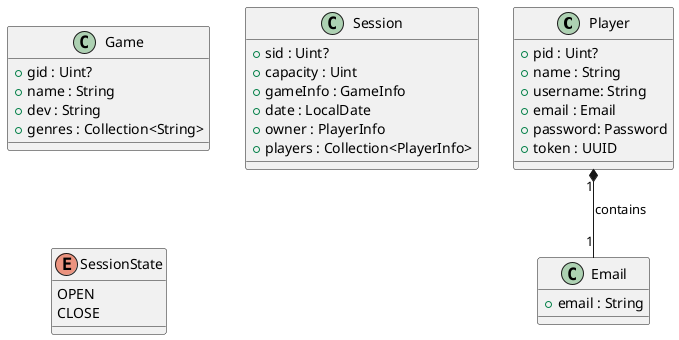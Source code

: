 @startuml
'https://plantuml.com/sequence-diagram
class Player {
    +pid : Uint?
    +name : String
    +username: String
    +email : Email
    +password: Password
    +token : UUID
}
class Game {
    +gid : Uint?
    +name : String
    +dev : String
    +genres : Collection<String>
}
class Session {
    +sid : Uint?
    +capacity : Uint
    +gameInfo : GameInfo
    +date : LocalDate
    +owner : PlayerInfo
    +players : Collection<PlayerInfo>
}
enum SessionState {
    OPEN
    CLOSE
}
class Email {
    +email : String
}
Player "1" *-- "1" Email : contains
@enduml